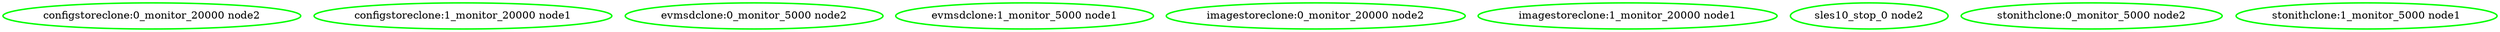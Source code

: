  digraph "g" {
"configstoreclone:0_monitor_20000 node2" [ style=bold color="green" fontcolor="black"]
"configstoreclone:1_monitor_20000 node1" [ style=bold color="green" fontcolor="black"]
"evmsdclone:0_monitor_5000 node2" [ style=bold color="green" fontcolor="black"]
"evmsdclone:1_monitor_5000 node1" [ style=bold color="green" fontcolor="black"]
"imagestoreclone:0_monitor_20000 node2" [ style=bold color="green" fontcolor="black"]
"imagestoreclone:1_monitor_20000 node1" [ style=bold color="green" fontcolor="black"]
"sles10_stop_0 node2" [ style=bold color="green" fontcolor="black" ]
"stonithclone:0_monitor_5000 node2" [ style=bold color="green" fontcolor="black"]
"stonithclone:1_monitor_5000 node1" [ style=bold color="green" fontcolor="black"]
}
